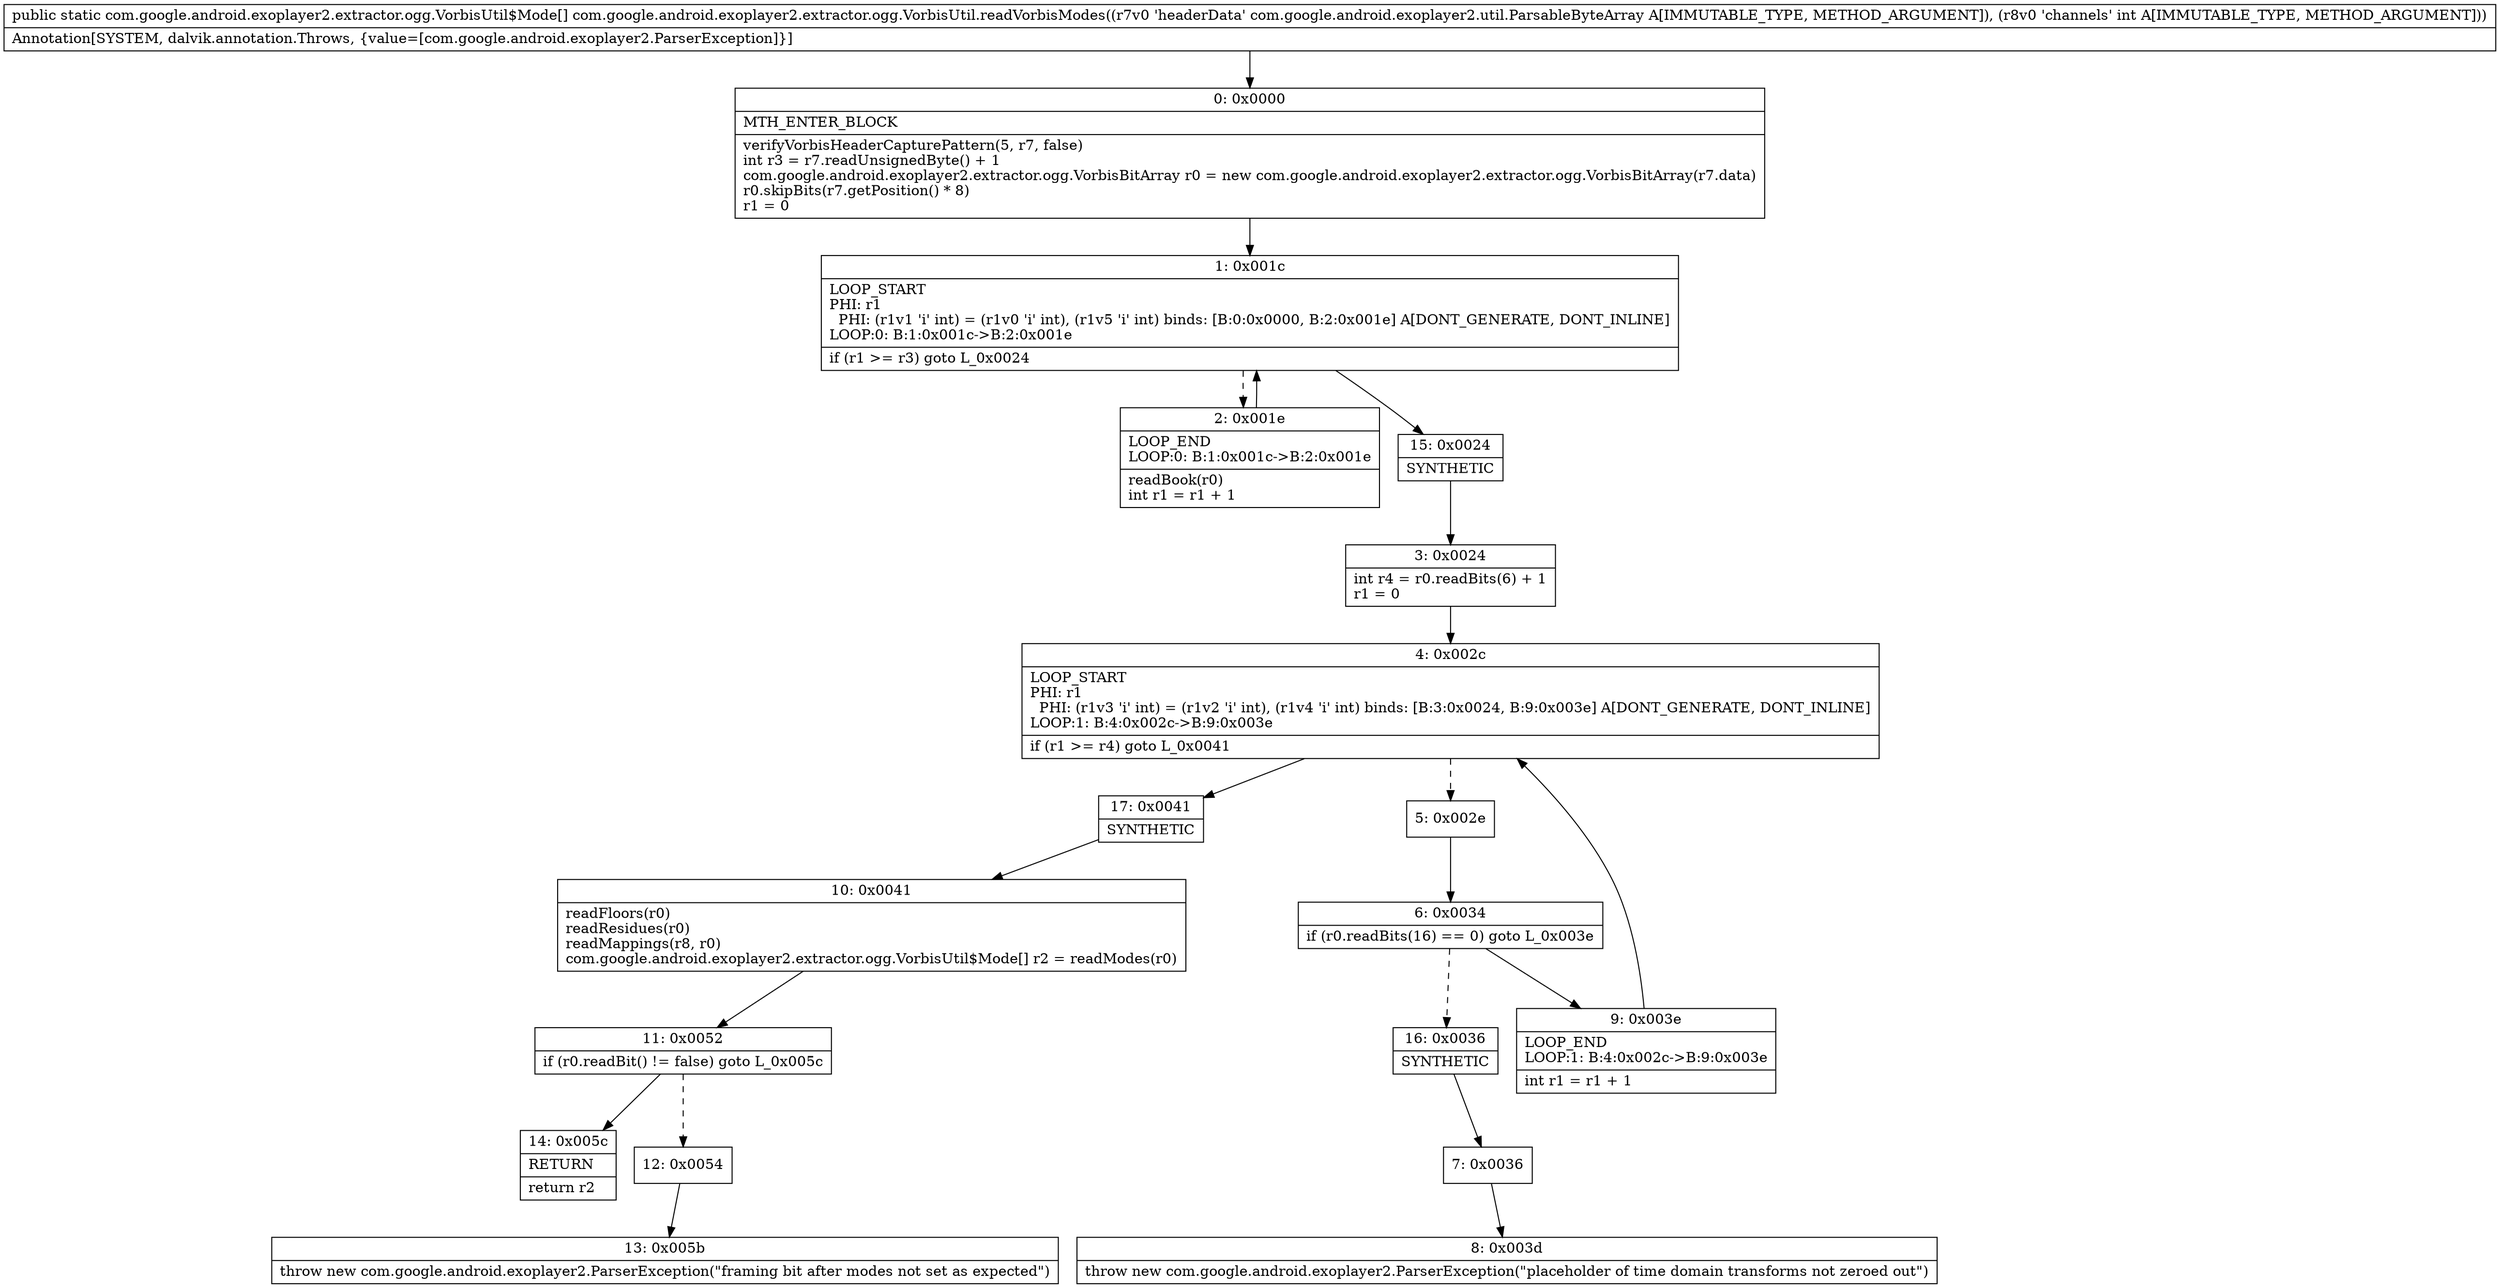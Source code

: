 digraph "CFG forcom.google.android.exoplayer2.extractor.ogg.VorbisUtil.readVorbisModes(Lcom\/google\/android\/exoplayer2\/util\/ParsableByteArray;I)[Lcom\/google\/android\/exoplayer2\/extractor\/ogg\/VorbisUtil$Mode;" {
Node_0 [shape=record,label="{0\:\ 0x0000|MTH_ENTER_BLOCK\l|verifyVorbisHeaderCapturePattern(5, r7, false)\lint r3 = r7.readUnsignedByte() + 1\lcom.google.android.exoplayer2.extractor.ogg.VorbisBitArray r0 = new com.google.android.exoplayer2.extractor.ogg.VorbisBitArray(r7.data)\lr0.skipBits(r7.getPosition() * 8)\lr1 = 0\l}"];
Node_1 [shape=record,label="{1\:\ 0x001c|LOOP_START\lPHI: r1 \l  PHI: (r1v1 'i' int) = (r1v0 'i' int), (r1v5 'i' int) binds: [B:0:0x0000, B:2:0x001e] A[DONT_GENERATE, DONT_INLINE]\lLOOP:0: B:1:0x001c\-\>B:2:0x001e\l|if (r1 \>= r3) goto L_0x0024\l}"];
Node_2 [shape=record,label="{2\:\ 0x001e|LOOP_END\lLOOP:0: B:1:0x001c\-\>B:2:0x001e\l|readBook(r0)\lint r1 = r1 + 1\l}"];
Node_3 [shape=record,label="{3\:\ 0x0024|int r4 = r0.readBits(6) + 1\lr1 = 0\l}"];
Node_4 [shape=record,label="{4\:\ 0x002c|LOOP_START\lPHI: r1 \l  PHI: (r1v3 'i' int) = (r1v2 'i' int), (r1v4 'i' int) binds: [B:3:0x0024, B:9:0x003e] A[DONT_GENERATE, DONT_INLINE]\lLOOP:1: B:4:0x002c\-\>B:9:0x003e\l|if (r1 \>= r4) goto L_0x0041\l}"];
Node_5 [shape=record,label="{5\:\ 0x002e}"];
Node_6 [shape=record,label="{6\:\ 0x0034|if (r0.readBits(16) == 0) goto L_0x003e\l}"];
Node_7 [shape=record,label="{7\:\ 0x0036}"];
Node_8 [shape=record,label="{8\:\ 0x003d|throw new com.google.android.exoplayer2.ParserException(\"placeholder of time domain transforms not zeroed out\")\l}"];
Node_9 [shape=record,label="{9\:\ 0x003e|LOOP_END\lLOOP:1: B:4:0x002c\-\>B:9:0x003e\l|int r1 = r1 + 1\l}"];
Node_10 [shape=record,label="{10\:\ 0x0041|readFloors(r0)\lreadResidues(r0)\lreadMappings(r8, r0)\lcom.google.android.exoplayer2.extractor.ogg.VorbisUtil$Mode[] r2 = readModes(r0)\l}"];
Node_11 [shape=record,label="{11\:\ 0x0052|if (r0.readBit() != false) goto L_0x005c\l}"];
Node_12 [shape=record,label="{12\:\ 0x0054}"];
Node_13 [shape=record,label="{13\:\ 0x005b|throw new com.google.android.exoplayer2.ParserException(\"framing bit after modes not set as expected\")\l}"];
Node_14 [shape=record,label="{14\:\ 0x005c|RETURN\l|return r2\l}"];
Node_15 [shape=record,label="{15\:\ 0x0024|SYNTHETIC\l}"];
Node_16 [shape=record,label="{16\:\ 0x0036|SYNTHETIC\l}"];
Node_17 [shape=record,label="{17\:\ 0x0041|SYNTHETIC\l}"];
MethodNode[shape=record,label="{public static com.google.android.exoplayer2.extractor.ogg.VorbisUtil$Mode[] com.google.android.exoplayer2.extractor.ogg.VorbisUtil.readVorbisModes((r7v0 'headerData' com.google.android.exoplayer2.util.ParsableByteArray A[IMMUTABLE_TYPE, METHOD_ARGUMENT]), (r8v0 'channels' int A[IMMUTABLE_TYPE, METHOD_ARGUMENT]))  | Annotation[SYSTEM, dalvik.annotation.Throws, \{value=[com.google.android.exoplayer2.ParserException]\}]\l}"];
MethodNode -> Node_0;
Node_0 -> Node_1;
Node_1 -> Node_2[style=dashed];
Node_1 -> Node_15;
Node_2 -> Node_1;
Node_3 -> Node_4;
Node_4 -> Node_5[style=dashed];
Node_4 -> Node_17;
Node_5 -> Node_6;
Node_6 -> Node_9;
Node_6 -> Node_16[style=dashed];
Node_7 -> Node_8;
Node_9 -> Node_4;
Node_10 -> Node_11;
Node_11 -> Node_12[style=dashed];
Node_11 -> Node_14;
Node_12 -> Node_13;
Node_15 -> Node_3;
Node_16 -> Node_7;
Node_17 -> Node_10;
}

